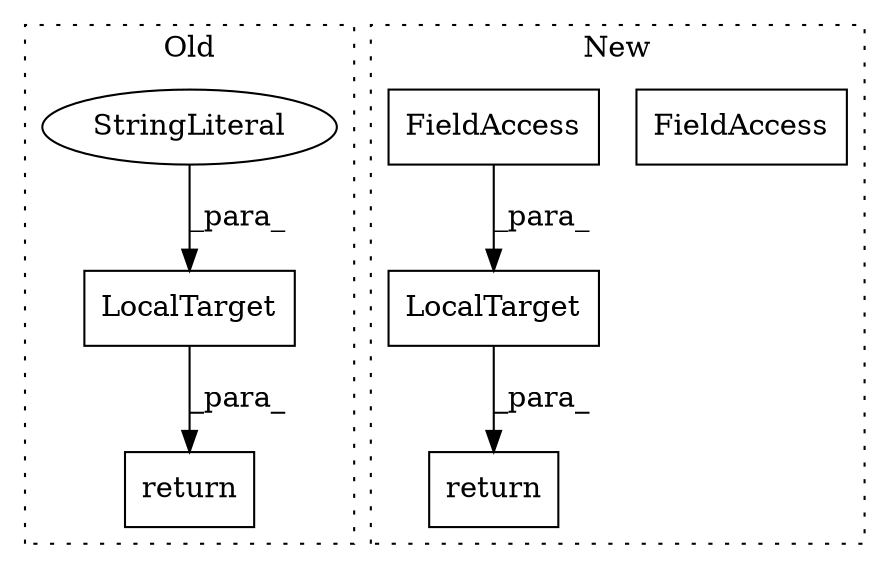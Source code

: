 digraph G {
subgraph cluster0 {
1 [label="LocalTarget" a="32" s="830,867" l="12,1" shape="box"];
3 [label="StringLiteral" a="45" s="842" l="25" shape="ellipse"];
4 [label="return" a="41" s="823" l="7" shape="box"];
label = "Old";
style="dotted";
}
subgraph cluster1 {
2 [label="LocalTarget" a="32" s="570,613" l="12,1" shape="box"];
5 [label="return" a="41" s="563" l="7" shape="box"];
6 [label="FieldAccess" a="22" s="582" l="31" shape="box"];
7 [label="FieldAccess" a="22" s="582" l="31" shape="box"];
label = "New";
style="dotted";
}
1 -> 4 [label="_para_"];
2 -> 5 [label="_para_"];
3 -> 1 [label="_para_"];
7 -> 2 [label="_para_"];
}